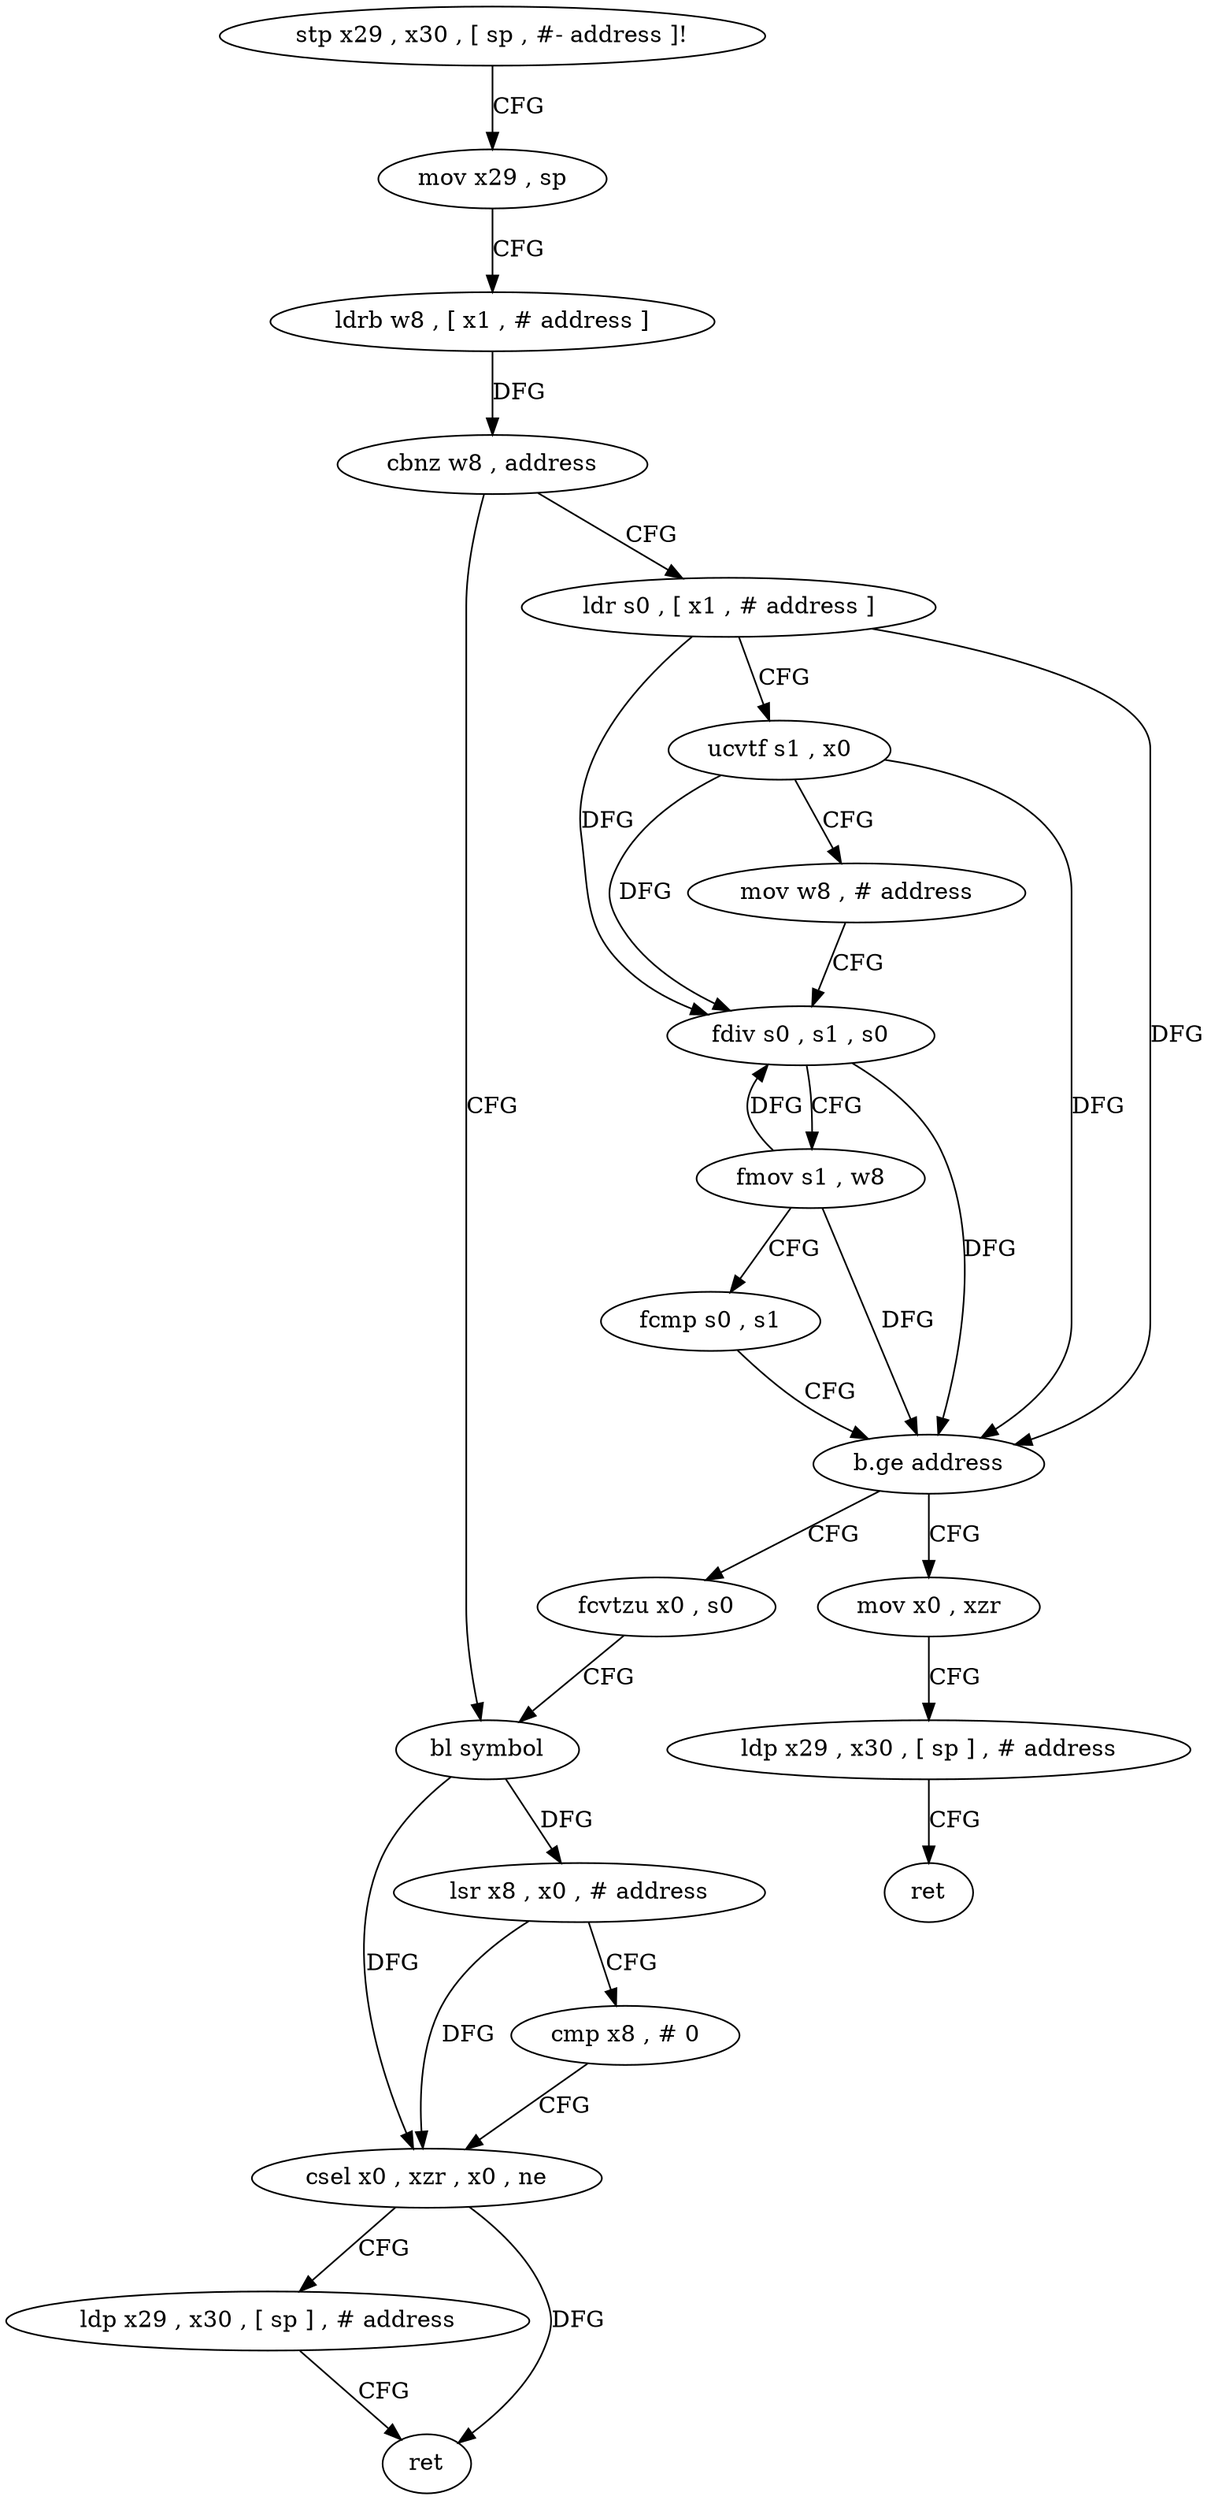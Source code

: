 digraph "func" {
"4220928" [label = "stp x29 , x30 , [ sp , #- address ]!" ]
"4220932" [label = "mov x29 , sp" ]
"4220936" [label = "ldrb w8 , [ x1 , # address ]" ]
"4220940" [label = "cbnz w8 , address" ]
"4220976" [label = "bl symbol" ]
"4220944" [label = "ldr s0 , [ x1 , # address ]" ]
"4220980" [label = "lsr x8 , x0 , # address" ]
"4220984" [label = "cmp x8 , # 0" ]
"4220988" [label = "csel x0 , xzr , x0 , ne" ]
"4220992" [label = "ldp x29 , x30 , [ sp ] , # address" ]
"4220996" [label = "ret" ]
"4220948" [label = "ucvtf s1 , x0" ]
"4220952" [label = "mov w8 , # address" ]
"4220956" [label = "fdiv s0 , s1 , s0" ]
"4220960" [label = "fmov s1 , w8" ]
"4220964" [label = "fcmp s0 , s1" ]
"4220968" [label = "b.ge address" ]
"4221000" [label = "mov x0 , xzr" ]
"4220972" [label = "fcvtzu x0 , s0" ]
"4221004" [label = "ldp x29 , x30 , [ sp ] , # address" ]
"4221008" [label = "ret" ]
"4220928" -> "4220932" [ label = "CFG" ]
"4220932" -> "4220936" [ label = "CFG" ]
"4220936" -> "4220940" [ label = "DFG" ]
"4220940" -> "4220976" [ label = "CFG" ]
"4220940" -> "4220944" [ label = "CFG" ]
"4220976" -> "4220980" [ label = "DFG" ]
"4220976" -> "4220988" [ label = "DFG" ]
"4220944" -> "4220948" [ label = "CFG" ]
"4220944" -> "4220956" [ label = "DFG" ]
"4220944" -> "4220968" [ label = "DFG" ]
"4220980" -> "4220984" [ label = "CFG" ]
"4220980" -> "4220988" [ label = "DFG" ]
"4220984" -> "4220988" [ label = "CFG" ]
"4220988" -> "4220992" [ label = "CFG" ]
"4220988" -> "4220996" [ label = "DFG" ]
"4220992" -> "4220996" [ label = "CFG" ]
"4220948" -> "4220952" [ label = "CFG" ]
"4220948" -> "4220956" [ label = "DFG" ]
"4220948" -> "4220968" [ label = "DFG" ]
"4220952" -> "4220956" [ label = "CFG" ]
"4220956" -> "4220960" [ label = "CFG" ]
"4220956" -> "4220968" [ label = "DFG" ]
"4220960" -> "4220964" [ label = "CFG" ]
"4220960" -> "4220956" [ label = "DFG" ]
"4220960" -> "4220968" [ label = "DFG" ]
"4220964" -> "4220968" [ label = "CFG" ]
"4220968" -> "4221000" [ label = "CFG" ]
"4220968" -> "4220972" [ label = "CFG" ]
"4221000" -> "4221004" [ label = "CFG" ]
"4220972" -> "4220976" [ label = "CFG" ]
"4221004" -> "4221008" [ label = "CFG" ]
}
